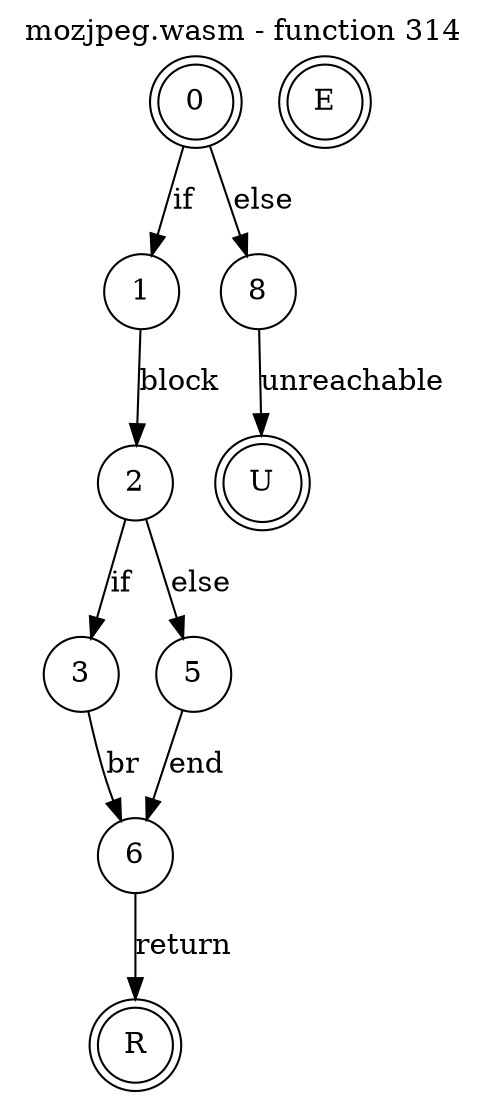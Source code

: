 digraph finite_state_machine {
    label = "mozjpeg.wasm - function 314"
    labelloc =  t
    labelfontsize = 16
    labelfontcolor = black
    labelfontname = "Helvetica"
    node [shape = doublecircle]; 0 E U R ;
    node [shape = circle];
    0 -> 1[label="if"];
    0 -> 8[label="else"];
    1 -> 2[label="block"];
    2 -> 3[label="if"];
    2 -> 5[label="else"];
    3 -> 6[label="br"];
    5 -> 6[label="end"];
    6 -> R[label="return"];
    8 -> U[label="unreachable"];
}
